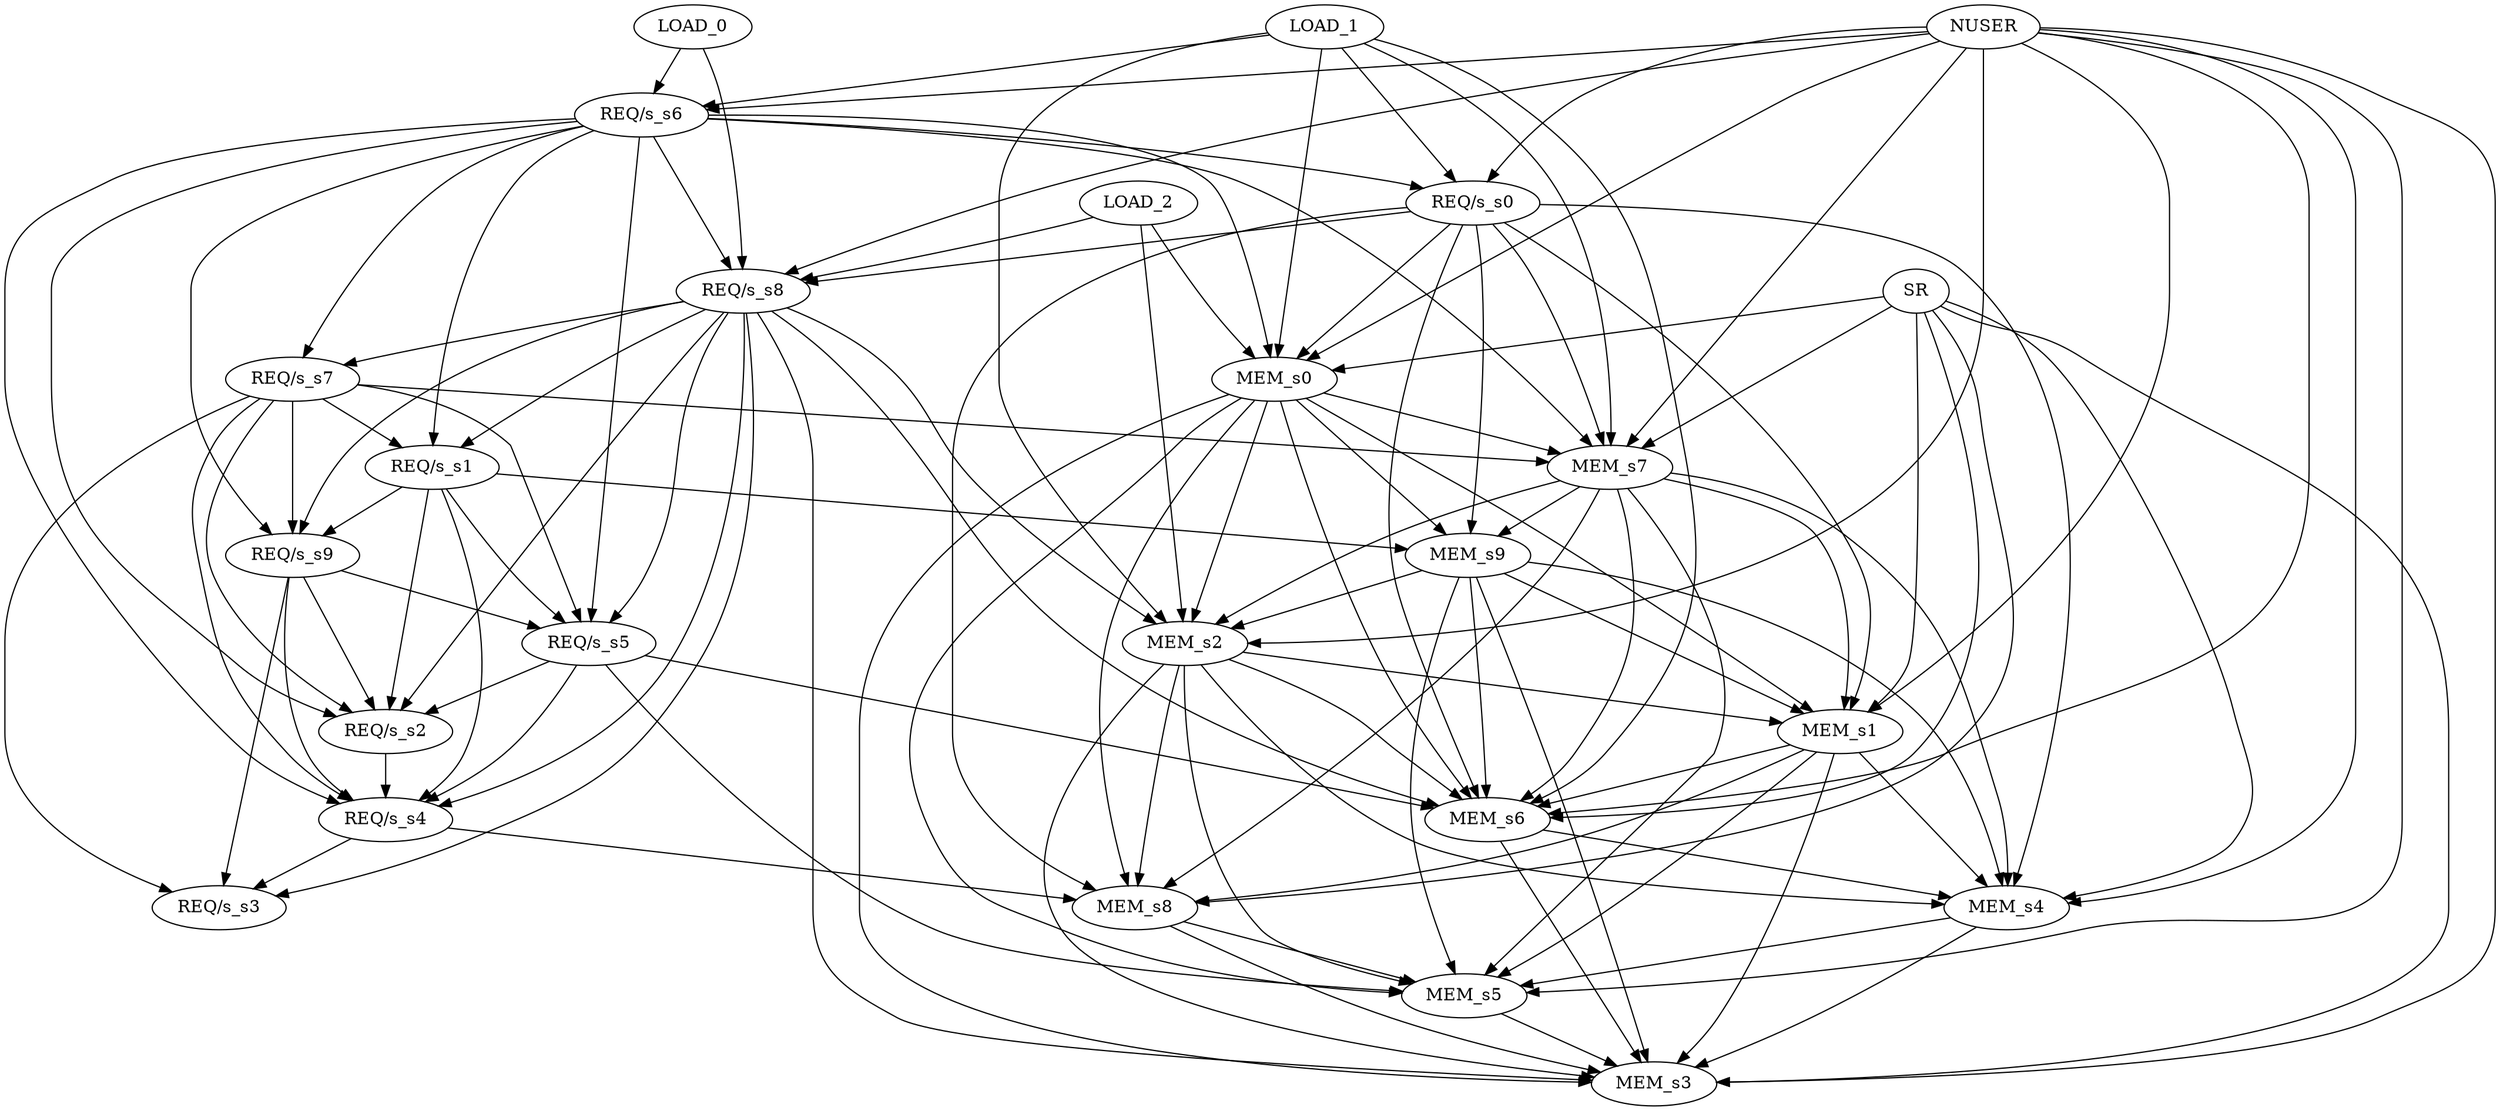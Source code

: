strict digraph "" {
	NUSER -> "REQ/s_s0";
	NUSER -> "REQ/s_s6";
	NUSER -> "REQ/s_s8";
	NUSER -> MEM_s0;
	NUSER -> MEM_s1;
	NUSER -> MEM_s2;
	NUSER -> MEM_s3;
	NUSER -> MEM_s4;
	NUSER -> MEM_s5;
	NUSER -> MEM_s6;
	NUSER -> MEM_s7;
	LOAD_0 -> "REQ/s_s6";
	LOAD_0 -> "REQ/s_s8";
	LOAD_1 -> "REQ/s_s0";
	LOAD_1 -> "REQ/s_s6";
	LOAD_1 -> MEM_s0;
	LOAD_1 -> MEM_s2;
	LOAD_1 -> MEM_s6;
	LOAD_1 -> MEM_s7;
	LOAD_2 -> "REQ/s_s8";
	LOAD_2 -> MEM_s0;
	LOAD_2 -> MEM_s2;
	SR -> MEM_s0;
	SR -> MEM_s1;
	SR -> MEM_s3;
	SR -> MEM_s4;
	SR -> MEM_s6;
	SR -> MEM_s7;
	SR -> MEM_s8;
	"REQ/s_s0" -> "REQ/s_s8";
	"REQ/s_s0" -> MEM_s0;
	"REQ/s_s0" -> MEM_s1;
	"REQ/s_s0" -> MEM_s4;
	"REQ/s_s0" -> MEM_s6;
	"REQ/s_s0" -> MEM_s7;
	"REQ/s_s0" -> MEM_s8;
	"REQ/s_s0" -> MEM_s9;
	"REQ/s_s1" -> "REQ/s_s2";
	"REQ/s_s1" -> "REQ/s_s4";
	"REQ/s_s1" -> "REQ/s_s5";
	"REQ/s_s1" -> "REQ/s_s9";
	"REQ/s_s1" -> MEM_s9;
	"REQ/s_s2" -> "REQ/s_s4";
	"REQ/s_s4" -> "REQ/s_s3";
	"REQ/s_s4" -> MEM_s8;
	"REQ/s_s5" -> "REQ/s_s2";
	"REQ/s_s5" -> "REQ/s_s4";
	"REQ/s_s5" -> MEM_s5;
	"REQ/s_s5" -> MEM_s6;
	"REQ/s_s6" -> "REQ/s_s0";
	"REQ/s_s6" -> "REQ/s_s1";
	"REQ/s_s6" -> "REQ/s_s2";
	"REQ/s_s6" -> "REQ/s_s4";
	"REQ/s_s6" -> "REQ/s_s5";
	"REQ/s_s6" -> "REQ/s_s7";
	"REQ/s_s6" -> "REQ/s_s8";
	"REQ/s_s6" -> "REQ/s_s9";
	"REQ/s_s6" -> MEM_s0;
	"REQ/s_s6" -> MEM_s7;
	"REQ/s_s7" -> "REQ/s_s1";
	"REQ/s_s7" -> "REQ/s_s2";
	"REQ/s_s7" -> "REQ/s_s3";
	"REQ/s_s7" -> "REQ/s_s4";
	"REQ/s_s7" -> "REQ/s_s5";
	"REQ/s_s7" -> "REQ/s_s9";
	"REQ/s_s7" -> MEM_s7;
	"REQ/s_s8" -> "REQ/s_s1";
	"REQ/s_s8" -> "REQ/s_s2";
	"REQ/s_s8" -> "REQ/s_s3";
	"REQ/s_s8" -> "REQ/s_s4";
	"REQ/s_s8" -> "REQ/s_s5";
	"REQ/s_s8" -> "REQ/s_s7";
	"REQ/s_s8" -> "REQ/s_s9";
	"REQ/s_s8" -> MEM_s2;
	"REQ/s_s8" -> MEM_s3;
	"REQ/s_s8" -> MEM_s6;
	"REQ/s_s9" -> "REQ/s_s2";
	"REQ/s_s9" -> "REQ/s_s3";
	"REQ/s_s9" -> "REQ/s_s4";
	"REQ/s_s9" -> "REQ/s_s5";
	MEM_s0 -> MEM_s1;
	MEM_s0 -> MEM_s2;
	MEM_s0 -> MEM_s3;
	MEM_s0 -> MEM_s5;
	MEM_s0 -> MEM_s6;
	MEM_s0 -> MEM_s7;
	MEM_s0 -> MEM_s8;
	MEM_s0 -> MEM_s9;
	MEM_s1 -> MEM_s3;
	MEM_s1 -> MEM_s4;
	MEM_s1 -> MEM_s5;
	MEM_s1 -> MEM_s6;
	MEM_s1 -> MEM_s8;
	MEM_s2 -> MEM_s1;
	MEM_s2 -> MEM_s3;
	MEM_s2 -> MEM_s4;
	MEM_s2 -> MEM_s5;
	MEM_s2 -> MEM_s6;
	MEM_s2 -> MEM_s8;
	MEM_s4 -> MEM_s3;
	MEM_s4 -> MEM_s5;
	MEM_s5 -> MEM_s3;
	MEM_s6 -> MEM_s3;
	MEM_s6 -> MEM_s4;
	MEM_s7 -> MEM_s1;
	MEM_s7 -> MEM_s2;
	MEM_s7 -> MEM_s4;
	MEM_s7 -> MEM_s5;
	MEM_s7 -> MEM_s6;
	MEM_s7 -> MEM_s8;
	MEM_s7 -> MEM_s9;
	MEM_s8 -> MEM_s3;
	MEM_s8 -> MEM_s5;
	MEM_s9 -> MEM_s1;
	MEM_s9 -> MEM_s2;
	MEM_s9 -> MEM_s3;
	MEM_s9 -> MEM_s4;
	MEM_s9 -> MEM_s5;
	MEM_s9 -> MEM_s6;
}
